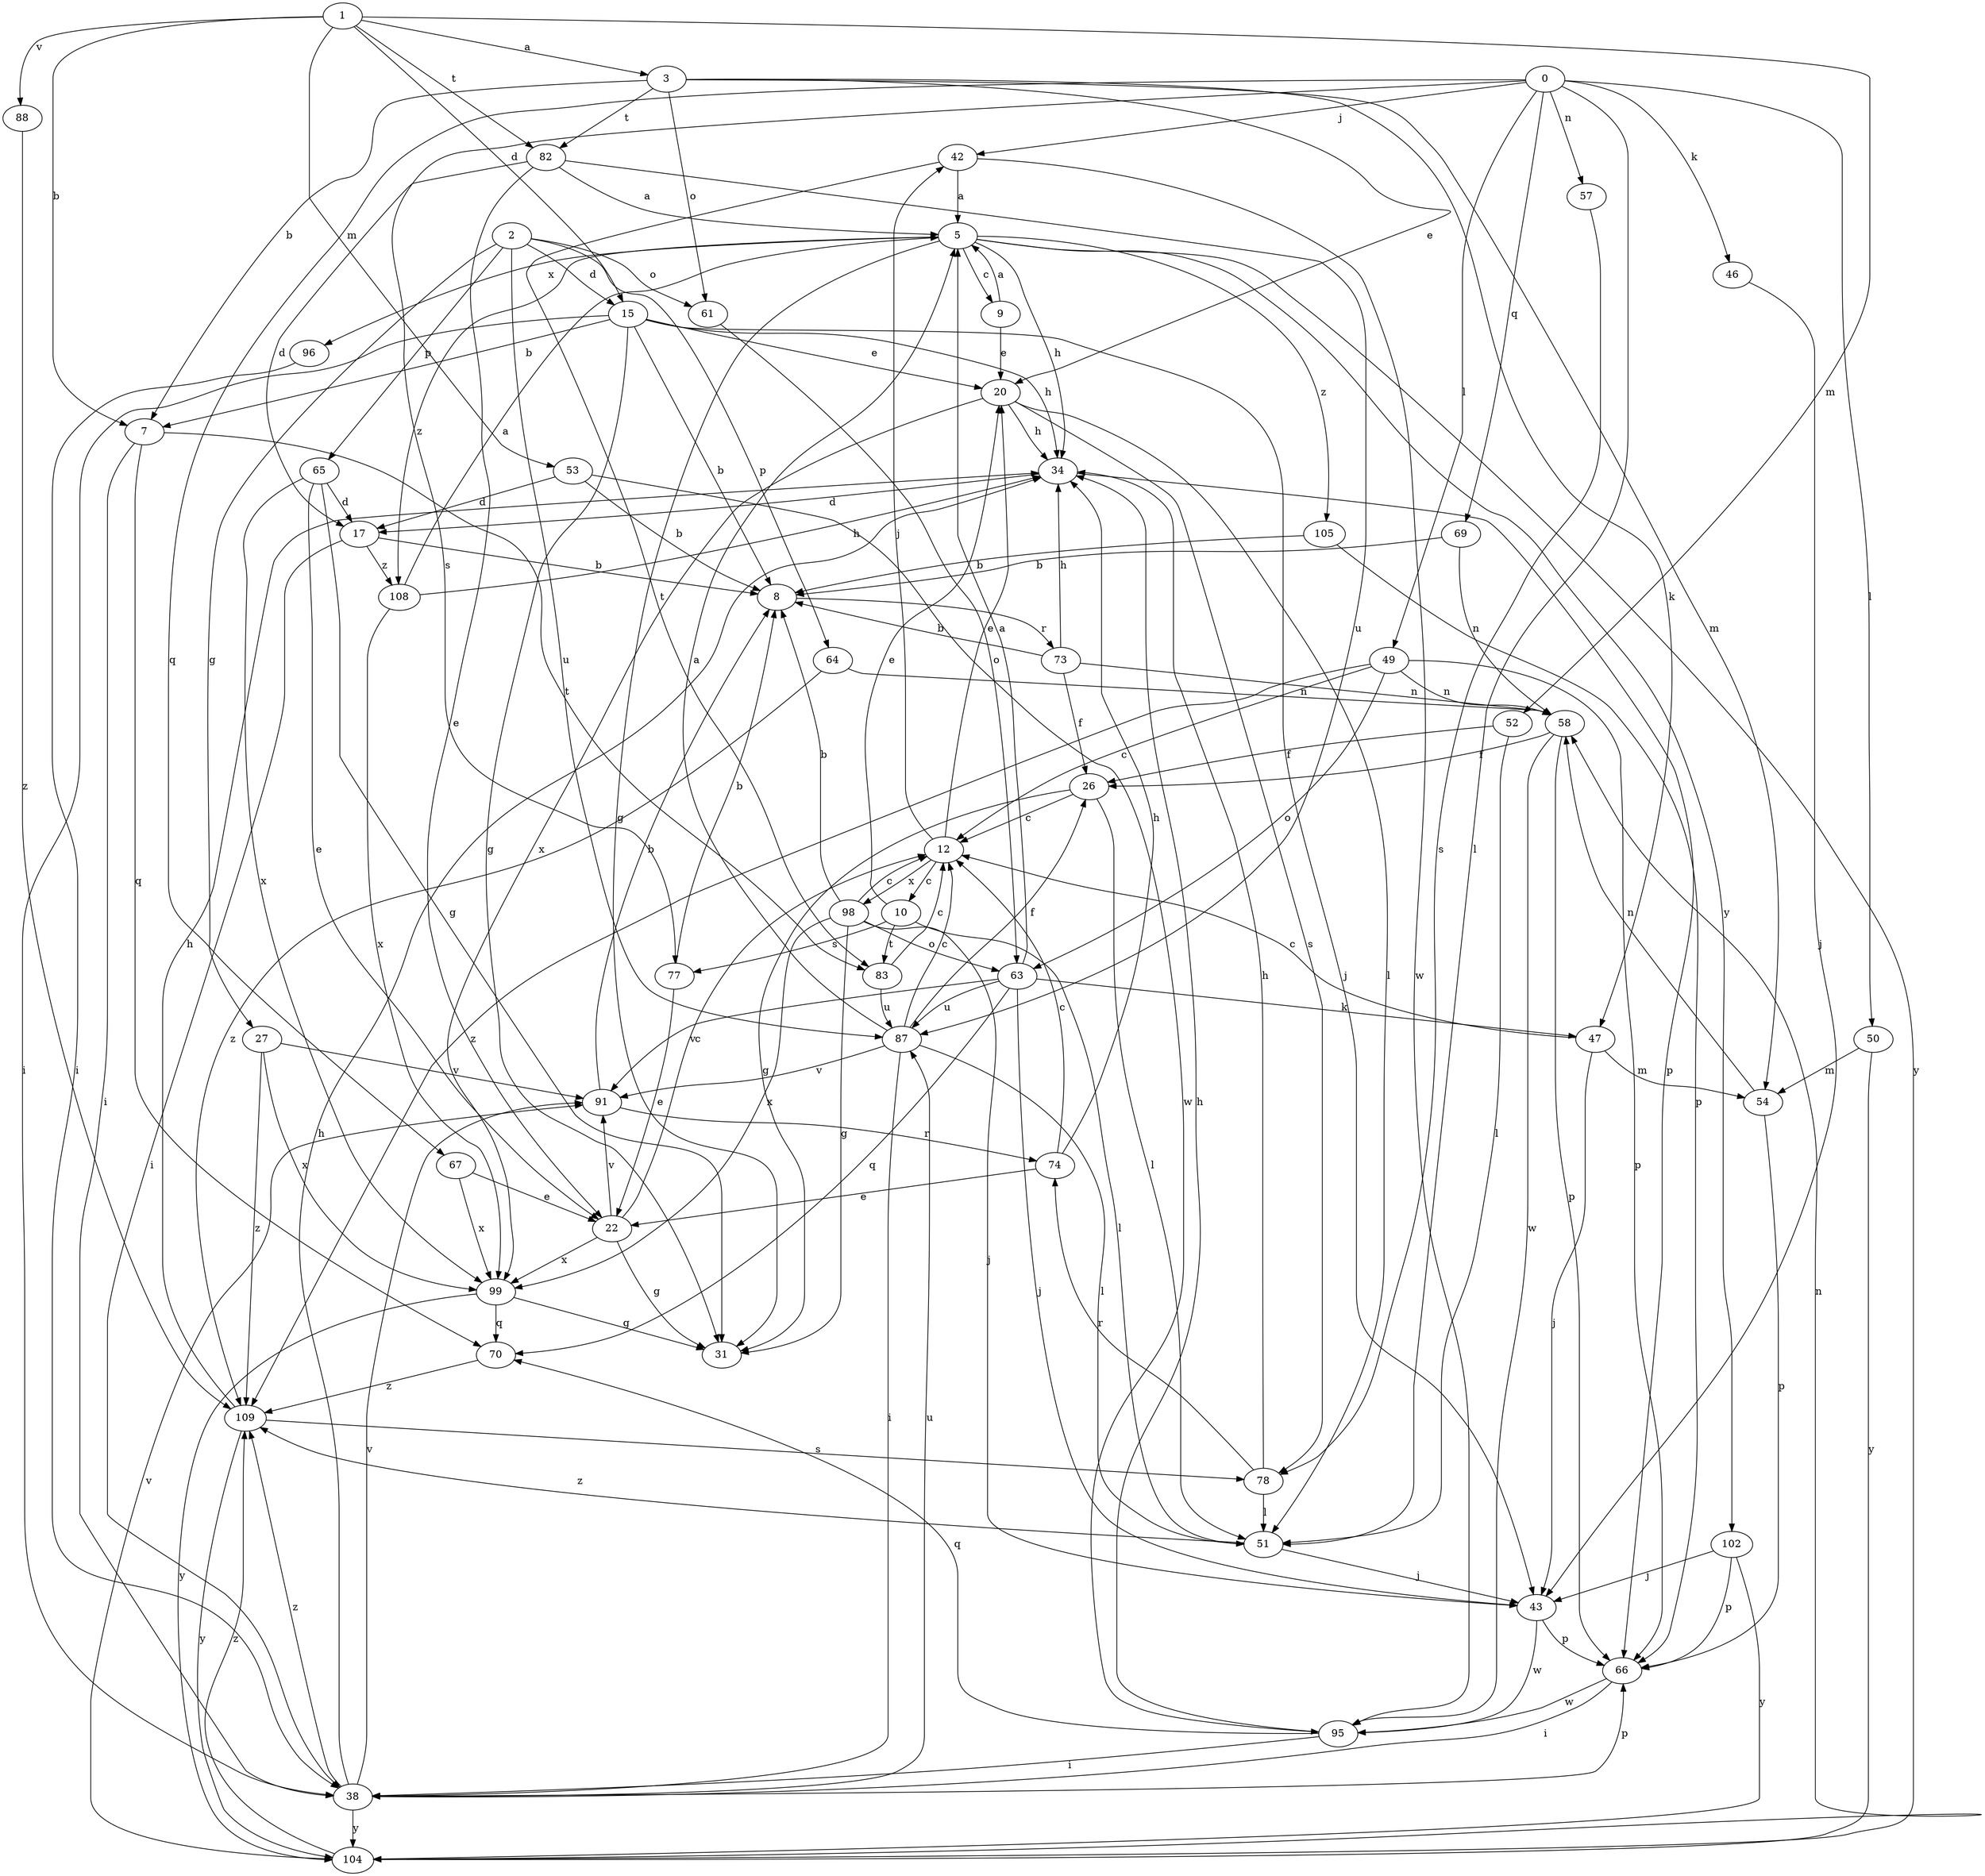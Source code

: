 strict digraph  {
0;
1;
2;
3;
5;
7;
8;
9;
10;
12;
15;
17;
20;
22;
26;
27;
31;
34;
38;
42;
43;
46;
47;
49;
50;
51;
52;
53;
54;
57;
58;
61;
63;
64;
65;
66;
67;
69;
70;
73;
74;
77;
78;
82;
83;
87;
88;
91;
95;
96;
98;
99;
102;
104;
105;
108;
109;
0 -> 42  [label=j];
0 -> 46  [label=k];
0 -> 49  [label=l];
0 -> 50  [label=l];
0 -> 51  [label=l];
0 -> 57  [label=n];
0 -> 67  [label=q];
0 -> 69  [label=q];
0 -> 77  [label=s];
1 -> 3  [label=a];
1 -> 7  [label=b];
1 -> 15  [label=d];
1 -> 52  [label=m];
1 -> 53  [label=m];
1 -> 82  [label=t];
1 -> 88  [label=v];
2 -> 15  [label=d];
2 -> 27  [label=g];
2 -> 61  [label=o];
2 -> 64  [label=p];
2 -> 65  [label=p];
2 -> 87  [label=u];
3 -> 7  [label=b];
3 -> 20  [label=e];
3 -> 47  [label=k];
3 -> 54  [label=m];
3 -> 61  [label=o];
3 -> 82  [label=t];
5 -> 9  [label=c];
5 -> 31  [label=g];
5 -> 34  [label=h];
5 -> 96  [label=x];
5 -> 102  [label=y];
5 -> 104  [label=y];
5 -> 105  [label=z];
5 -> 108  [label=z];
7 -> 38  [label=i];
7 -> 70  [label=q];
7 -> 83  [label=t];
8 -> 73  [label=r];
9 -> 5  [label=a];
9 -> 20  [label=e];
10 -> 20  [label=e];
10 -> 51  [label=l];
10 -> 77  [label=s];
10 -> 83  [label=t];
12 -> 10  [label=c];
12 -> 20  [label=e];
12 -> 42  [label=j];
12 -> 98  [label=x];
15 -> 7  [label=b];
15 -> 8  [label=b];
15 -> 20  [label=e];
15 -> 31  [label=g];
15 -> 34  [label=h];
15 -> 38  [label=i];
15 -> 43  [label=j];
17 -> 8  [label=b];
17 -> 38  [label=i];
17 -> 108  [label=z];
20 -> 34  [label=h];
20 -> 51  [label=l];
20 -> 78  [label=s];
20 -> 99  [label=x];
22 -> 12  [label=c];
22 -> 31  [label=g];
22 -> 91  [label=v];
22 -> 99  [label=x];
26 -> 12  [label=c];
26 -> 31  [label=g];
26 -> 51  [label=l];
27 -> 91  [label=v];
27 -> 99  [label=x];
27 -> 109  [label=z];
34 -> 17  [label=d];
34 -> 66  [label=p];
38 -> 34  [label=h];
38 -> 66  [label=p];
38 -> 87  [label=u];
38 -> 91  [label=v];
38 -> 104  [label=y];
38 -> 109  [label=z];
42 -> 5  [label=a];
42 -> 83  [label=t];
42 -> 95  [label=w];
43 -> 66  [label=p];
43 -> 95  [label=w];
46 -> 43  [label=j];
47 -> 12  [label=c];
47 -> 43  [label=j];
47 -> 54  [label=m];
49 -> 12  [label=c];
49 -> 58  [label=n];
49 -> 63  [label=o];
49 -> 66  [label=p];
49 -> 109  [label=z];
50 -> 54  [label=m];
50 -> 104  [label=y];
51 -> 43  [label=j];
51 -> 109  [label=z];
52 -> 26  [label=f];
52 -> 51  [label=l];
53 -> 8  [label=b];
53 -> 17  [label=d];
53 -> 95  [label=w];
54 -> 58  [label=n];
54 -> 66  [label=p];
57 -> 78  [label=s];
58 -> 26  [label=f];
58 -> 66  [label=p];
58 -> 95  [label=w];
61 -> 63  [label=o];
63 -> 5  [label=a];
63 -> 43  [label=j];
63 -> 47  [label=k];
63 -> 70  [label=q];
63 -> 87  [label=u];
63 -> 91  [label=v];
64 -> 58  [label=n];
64 -> 109  [label=z];
65 -> 17  [label=d];
65 -> 22  [label=e];
65 -> 31  [label=g];
65 -> 99  [label=x];
66 -> 38  [label=i];
66 -> 95  [label=w];
67 -> 22  [label=e];
67 -> 99  [label=x];
69 -> 8  [label=b];
69 -> 58  [label=n];
70 -> 109  [label=z];
73 -> 8  [label=b];
73 -> 26  [label=f];
73 -> 34  [label=h];
73 -> 58  [label=n];
74 -> 12  [label=c];
74 -> 22  [label=e];
74 -> 34  [label=h];
77 -> 8  [label=b];
77 -> 22  [label=e];
78 -> 34  [label=h];
78 -> 51  [label=l];
78 -> 74  [label=r];
82 -> 5  [label=a];
82 -> 17  [label=d];
82 -> 22  [label=e];
82 -> 87  [label=u];
83 -> 12  [label=c];
83 -> 87  [label=u];
87 -> 5  [label=a];
87 -> 12  [label=c];
87 -> 26  [label=f];
87 -> 38  [label=i];
87 -> 51  [label=l];
87 -> 91  [label=v];
88 -> 109  [label=z];
91 -> 8  [label=b];
91 -> 74  [label=r];
95 -> 34  [label=h];
95 -> 38  [label=i];
95 -> 70  [label=q];
96 -> 38  [label=i];
98 -> 8  [label=b];
98 -> 12  [label=c];
98 -> 31  [label=g];
98 -> 43  [label=j];
98 -> 63  [label=o];
98 -> 99  [label=x];
99 -> 31  [label=g];
99 -> 70  [label=q];
99 -> 104  [label=y];
102 -> 43  [label=j];
102 -> 66  [label=p];
102 -> 104  [label=y];
104 -> 58  [label=n];
104 -> 91  [label=v];
104 -> 109  [label=z];
105 -> 8  [label=b];
105 -> 66  [label=p];
108 -> 5  [label=a];
108 -> 34  [label=h];
108 -> 99  [label=x];
109 -> 34  [label=h];
109 -> 78  [label=s];
109 -> 104  [label=y];
}
